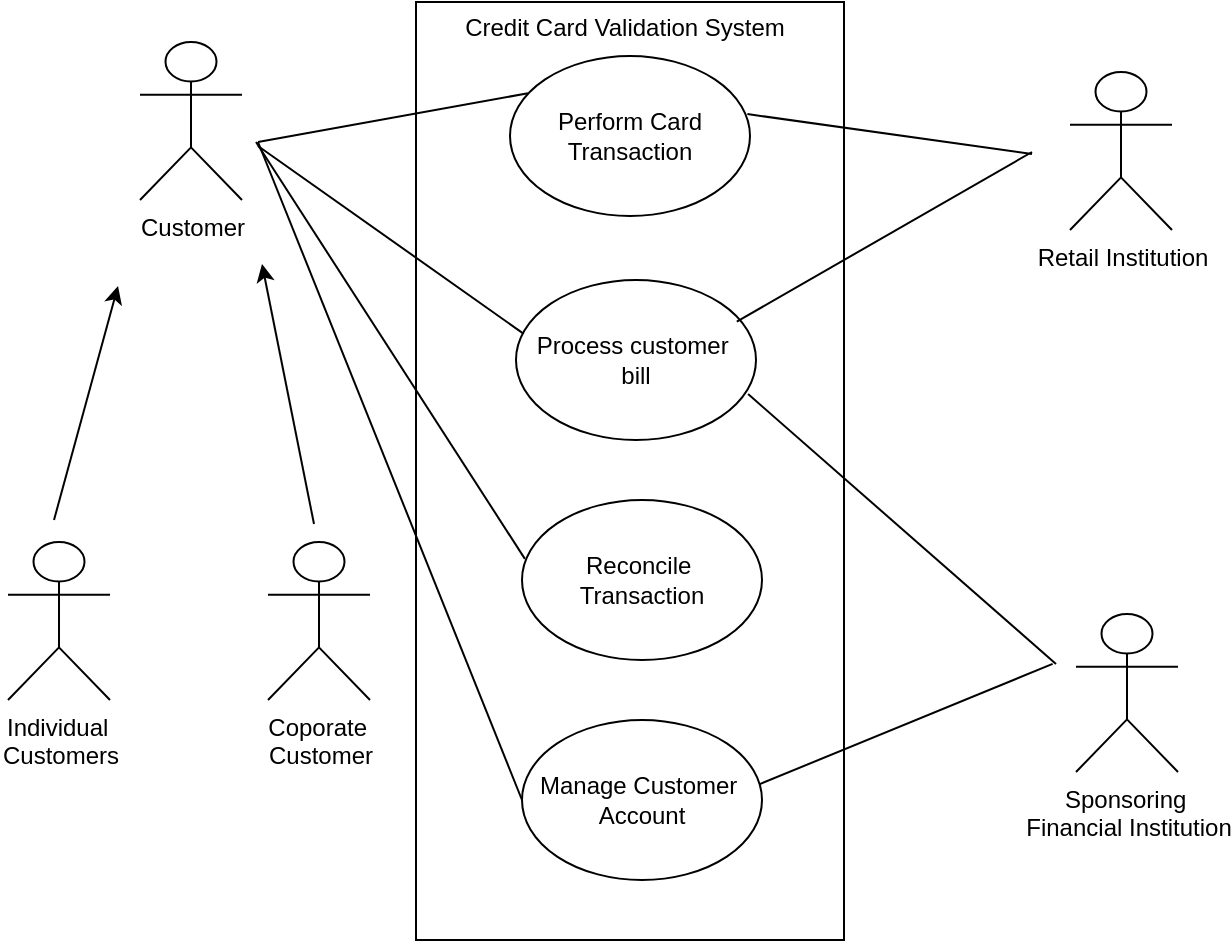 <mxfile version="24.7.6">
  <diagram name="Page-1" id="4sCElnJCA_Dwyj8JSFTl">
    <mxGraphModel dx="1432" dy="379" grid="0" gridSize="10" guides="1" tooltips="1" connect="1" arrows="1" fold="1" page="0" pageScale="1" pageWidth="850" pageHeight="1100" math="0" shadow="0">
      <root>
        <mxCell id="0" />
        <mxCell id="1" parent="0" />
        <mxCell id="6OFgys8e3QWwT45IejNJ-10" value="" style="rounded=0;whiteSpace=wrap;html=1;labelBackgroundColor=none;" parent="1" vertex="1">
          <mxGeometry x="-130" y="155" width="214" height="469" as="geometry" />
        </mxCell>
        <mxCell id="bvJ09bCPV6NnZPzmVqnn-6" value="Coporate&amp;nbsp;&lt;div&gt;Customer&lt;/div&gt;" style="shape=umlActor;verticalLabelPosition=bottom;verticalAlign=top;html=1;outlineConnect=0;" vertex="1" parent="1">
          <mxGeometry x="-204" y="425" width="51" height="79" as="geometry" />
        </mxCell>
        <mxCell id="bvJ09bCPV6NnZPzmVqnn-11" value="" style="endArrow=classic;html=1;rounded=0;" edge="1" parent="1">
          <mxGeometry width="50" height="50" relative="1" as="geometry">
            <mxPoint x="-311" y="414" as="sourcePoint" />
            <mxPoint x="-279" y="297" as="targetPoint" />
          </mxGeometry>
        </mxCell>
        <mxCell id="bvJ09bCPV6NnZPzmVqnn-13" value="" style="endArrow=classic;html=1;rounded=0;" edge="1" parent="1">
          <mxGeometry width="50" height="50" relative="1" as="geometry">
            <mxPoint x="-181" y="416" as="sourcePoint" />
            <mxPoint x="-207" y="286" as="targetPoint" />
          </mxGeometry>
        </mxCell>
        <mxCell id="bvJ09bCPV6NnZPzmVqnn-14" value="Perform Card Transaction" style="ellipse;whiteSpace=wrap;html=1;" vertex="1" parent="1">
          <mxGeometry x="-83" y="182" width="120" height="80" as="geometry" />
        </mxCell>
        <mxCell id="bvJ09bCPV6NnZPzmVqnn-15" value="Process customer&amp;nbsp;&lt;div&gt;bill&lt;/div&gt;" style="ellipse;whiteSpace=wrap;html=1;" vertex="1" parent="1">
          <mxGeometry x="-80" y="294" width="120" height="80" as="geometry" />
        </mxCell>
        <mxCell id="bvJ09bCPV6NnZPzmVqnn-17" value="Reconcile&amp;nbsp;&lt;div&gt;Transaction&lt;/div&gt;" style="ellipse;whiteSpace=wrap;html=1;" vertex="1" parent="1">
          <mxGeometry x="-77" y="404" width="120" height="80" as="geometry" />
        </mxCell>
        <mxCell id="bvJ09bCPV6NnZPzmVqnn-18" value="Manage Customer&amp;nbsp;&lt;div&gt;Account&lt;/div&gt;" style="ellipse;whiteSpace=wrap;html=1;" vertex="1" parent="1">
          <mxGeometry x="-77" y="514" width="120" height="80" as="geometry" />
        </mxCell>
        <mxCell id="bvJ09bCPV6NnZPzmVqnn-19" value="Individual&amp;nbsp;&lt;div&gt;Customers&lt;/div&gt;" style="shape=umlActor;verticalLabelPosition=bottom;verticalAlign=top;html=1;outlineConnect=0;" vertex="1" parent="1">
          <mxGeometry x="-334" y="425" width="51" height="79" as="geometry" />
        </mxCell>
        <mxCell id="bvJ09bCPV6NnZPzmVqnn-20" value="Customer" style="shape=umlActor;verticalLabelPosition=bottom;verticalAlign=top;html=1;outlineConnect=0;" vertex="1" parent="1">
          <mxGeometry x="-268" y="175" width="51" height="79" as="geometry" />
        </mxCell>
        <mxCell id="bvJ09bCPV6NnZPzmVqnn-21" value="Retail Institution" style="shape=umlActor;verticalLabelPosition=bottom;verticalAlign=top;html=1;outlineConnect=0;" vertex="1" parent="1">
          <mxGeometry x="197" y="190" width="51" height="79" as="geometry" />
        </mxCell>
        <mxCell id="bvJ09bCPV6NnZPzmVqnn-22" value="Sponsoring&amp;nbsp;&lt;div&gt;Financial Institution&lt;/div&gt;" style="shape=umlActor;verticalLabelPosition=bottom;verticalAlign=top;html=1;outlineConnect=0;" vertex="1" parent="1">
          <mxGeometry x="200" y="461" width="51" height="79" as="geometry" />
        </mxCell>
        <mxCell id="bvJ09bCPV6NnZPzmVqnn-26" value="" style="endArrow=none;html=1;rounded=0;entryX=0.012;entryY=0.368;entryDx=0;entryDy=0;entryPerimeter=0;" edge="1" parent="1" target="bvJ09bCPV6NnZPzmVqnn-17">
          <mxGeometry width="50" height="50" relative="1" as="geometry">
            <mxPoint x="-210" y="225" as="sourcePoint" />
            <mxPoint x="-148" y="175" as="targetPoint" />
          </mxGeometry>
        </mxCell>
        <mxCell id="bvJ09bCPV6NnZPzmVqnn-27" value="" style="endArrow=none;html=1;rounded=0;entryX=0.075;entryY=0.233;entryDx=0;entryDy=0;entryPerimeter=0;" edge="1" parent="1" target="bvJ09bCPV6NnZPzmVqnn-14">
          <mxGeometry width="50" height="50" relative="1" as="geometry">
            <mxPoint x="-209" y="225" as="sourcePoint" />
            <mxPoint x="-159" y="175" as="targetPoint" />
          </mxGeometry>
        </mxCell>
        <mxCell id="bvJ09bCPV6NnZPzmVqnn-28" value="" style="endArrow=none;html=1;rounded=0;entryX=0.031;entryY=0.335;entryDx=0;entryDy=0;entryPerimeter=0;" edge="1" parent="1" target="bvJ09bCPV6NnZPzmVqnn-15">
          <mxGeometry width="50" height="50" relative="1" as="geometry">
            <mxPoint x="-209" y="227" as="sourcePoint" />
            <mxPoint x="-64" y="211" as="targetPoint" />
          </mxGeometry>
        </mxCell>
        <mxCell id="bvJ09bCPV6NnZPzmVqnn-29" value="" style="endArrow=none;html=1;rounded=0;entryX=0;entryY=0.5;entryDx=0;entryDy=0;" edge="1" parent="1" target="bvJ09bCPV6NnZPzmVqnn-18">
          <mxGeometry width="50" height="50" relative="1" as="geometry">
            <mxPoint x="-209" y="225" as="sourcePoint" />
            <mxPoint x="-159" y="178" as="targetPoint" />
          </mxGeometry>
        </mxCell>
        <mxCell id="bvJ09bCPV6NnZPzmVqnn-30" value="" style="endArrow=none;html=1;rounded=0;exitX=0.92;exitY=0.26;exitDx=0;exitDy=0;exitPerimeter=0;" edge="1" parent="1" source="bvJ09bCPV6NnZPzmVqnn-15">
          <mxGeometry width="50" height="50" relative="1" as="geometry">
            <mxPoint x="128" y="280" as="sourcePoint" />
            <mxPoint x="178" y="230" as="targetPoint" />
          </mxGeometry>
        </mxCell>
        <mxCell id="bvJ09bCPV6NnZPzmVqnn-34" value="" style="endArrow=none;html=1;rounded=0;exitX=0.989;exitY=0.363;exitDx=0;exitDy=0;exitPerimeter=0;" edge="1" parent="1" source="bvJ09bCPV6NnZPzmVqnn-14">
          <mxGeometry width="50" height="50" relative="1" as="geometry">
            <mxPoint x="-22" y="305" as="sourcePoint" />
            <mxPoint x="178" y="231" as="targetPoint" />
          </mxGeometry>
        </mxCell>
        <mxCell id="bvJ09bCPV6NnZPzmVqnn-35" value="" style="endArrow=none;html=1;rounded=0;entryX=0.967;entryY=0.713;entryDx=0;entryDy=0;entryPerimeter=0;" edge="1" parent="1" target="bvJ09bCPV6NnZPzmVqnn-15">
          <mxGeometry width="50" height="50" relative="1" as="geometry">
            <mxPoint x="190" y="486" as="sourcePoint" />
            <mxPoint x="180" y="398" as="targetPoint" />
          </mxGeometry>
        </mxCell>
        <mxCell id="bvJ09bCPV6NnZPzmVqnn-36" value="" style="endArrow=none;html=1;rounded=0;exitX=0.988;exitY=0.402;exitDx=0;exitDy=0;exitPerimeter=0;" edge="1" parent="1" source="bvJ09bCPV6NnZPzmVqnn-18">
          <mxGeometry width="50" height="50" relative="1" as="geometry">
            <mxPoint x="37.0" y="463.0" as="sourcePoint" />
            <mxPoint x="188.32" y="485.96" as="targetPoint" />
          </mxGeometry>
        </mxCell>
        <mxCell id="bvJ09bCPV6NnZPzmVqnn-37" value="Credit Card Validation System" style="text;html=1;align=center;verticalAlign=middle;resizable=0;points=[];autosize=1;strokeColor=none;fillColor=none;" vertex="1" parent="1">
          <mxGeometry x="-115" y="155" width="178" height="26" as="geometry" />
        </mxCell>
      </root>
    </mxGraphModel>
  </diagram>
</mxfile>
